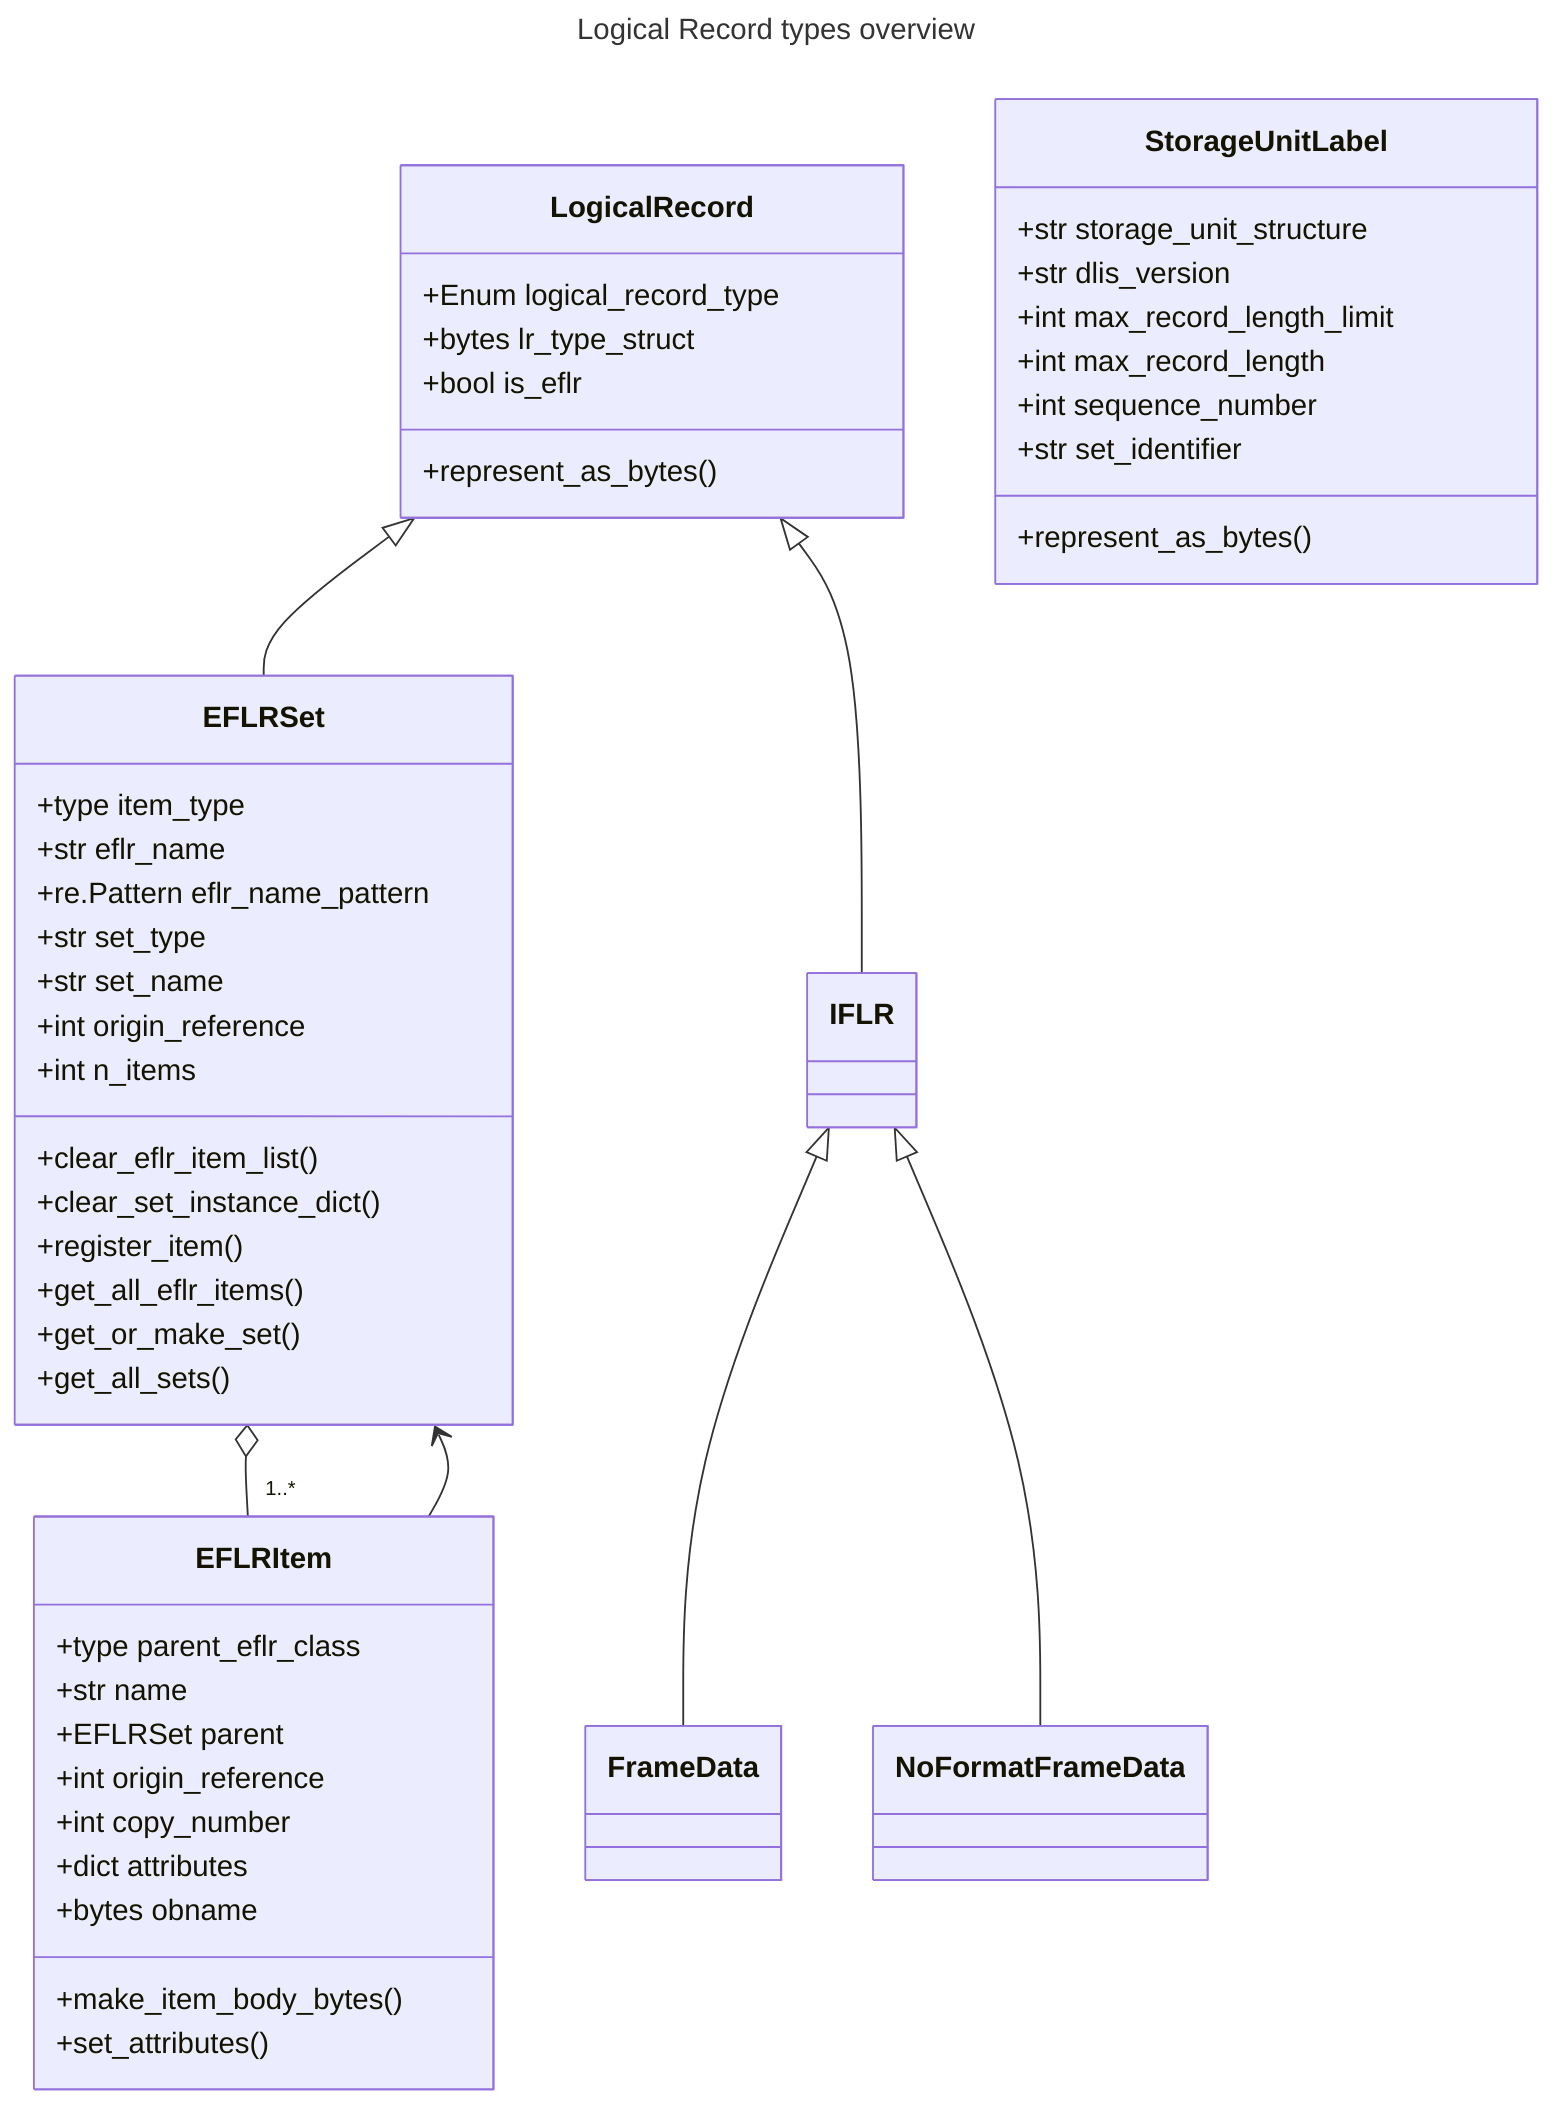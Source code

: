 ---
title: Logical Record types overview
---
classDiagram
    LogicalRecord <|-- EFLRSet
    LogicalRecord <|-- IFLR

    IFLR <|-- FrameData
    IFLR <|-- NoFormatFrameData

    EFLRSet o-- "1..*" EFLRItem
    EFLRItem --> EFLRSet

    class LogicalRecord{
        +Enum logical_record_type
        +bytes lr_type_struct
        +bool is_eflr

        +represent_as_bytes()
    }

    class EFLRSet{
        +type item_type
        +str eflr_name
        +re.Pattern eflr_name_pattern
        +str set_type
        +str set_name
        +int origin_reference
        +int n_items

        +clear_eflr_item_list()
        +clear_set_instance_dict()
        +register_item()
        +get_all_eflr_items()
        +get_or_make_set()
        +get_all_sets()

    }

    class EFLRItem{
        +type parent_eflr_class
        +str name
        +EFLRSet parent
        +int origin_reference
        +int copy_number
        +dict attributes
        +bytes obname

        +make_item_body_bytes()
        +set_attributes()
    }

    class StorageUnitLabel{
        +str storage_unit_structure
        +str dlis_version
        +int max_record_length_limit
        +int max_record_length
        +int sequence_number
        +str set_identifier

        +represent_as_bytes()
    }